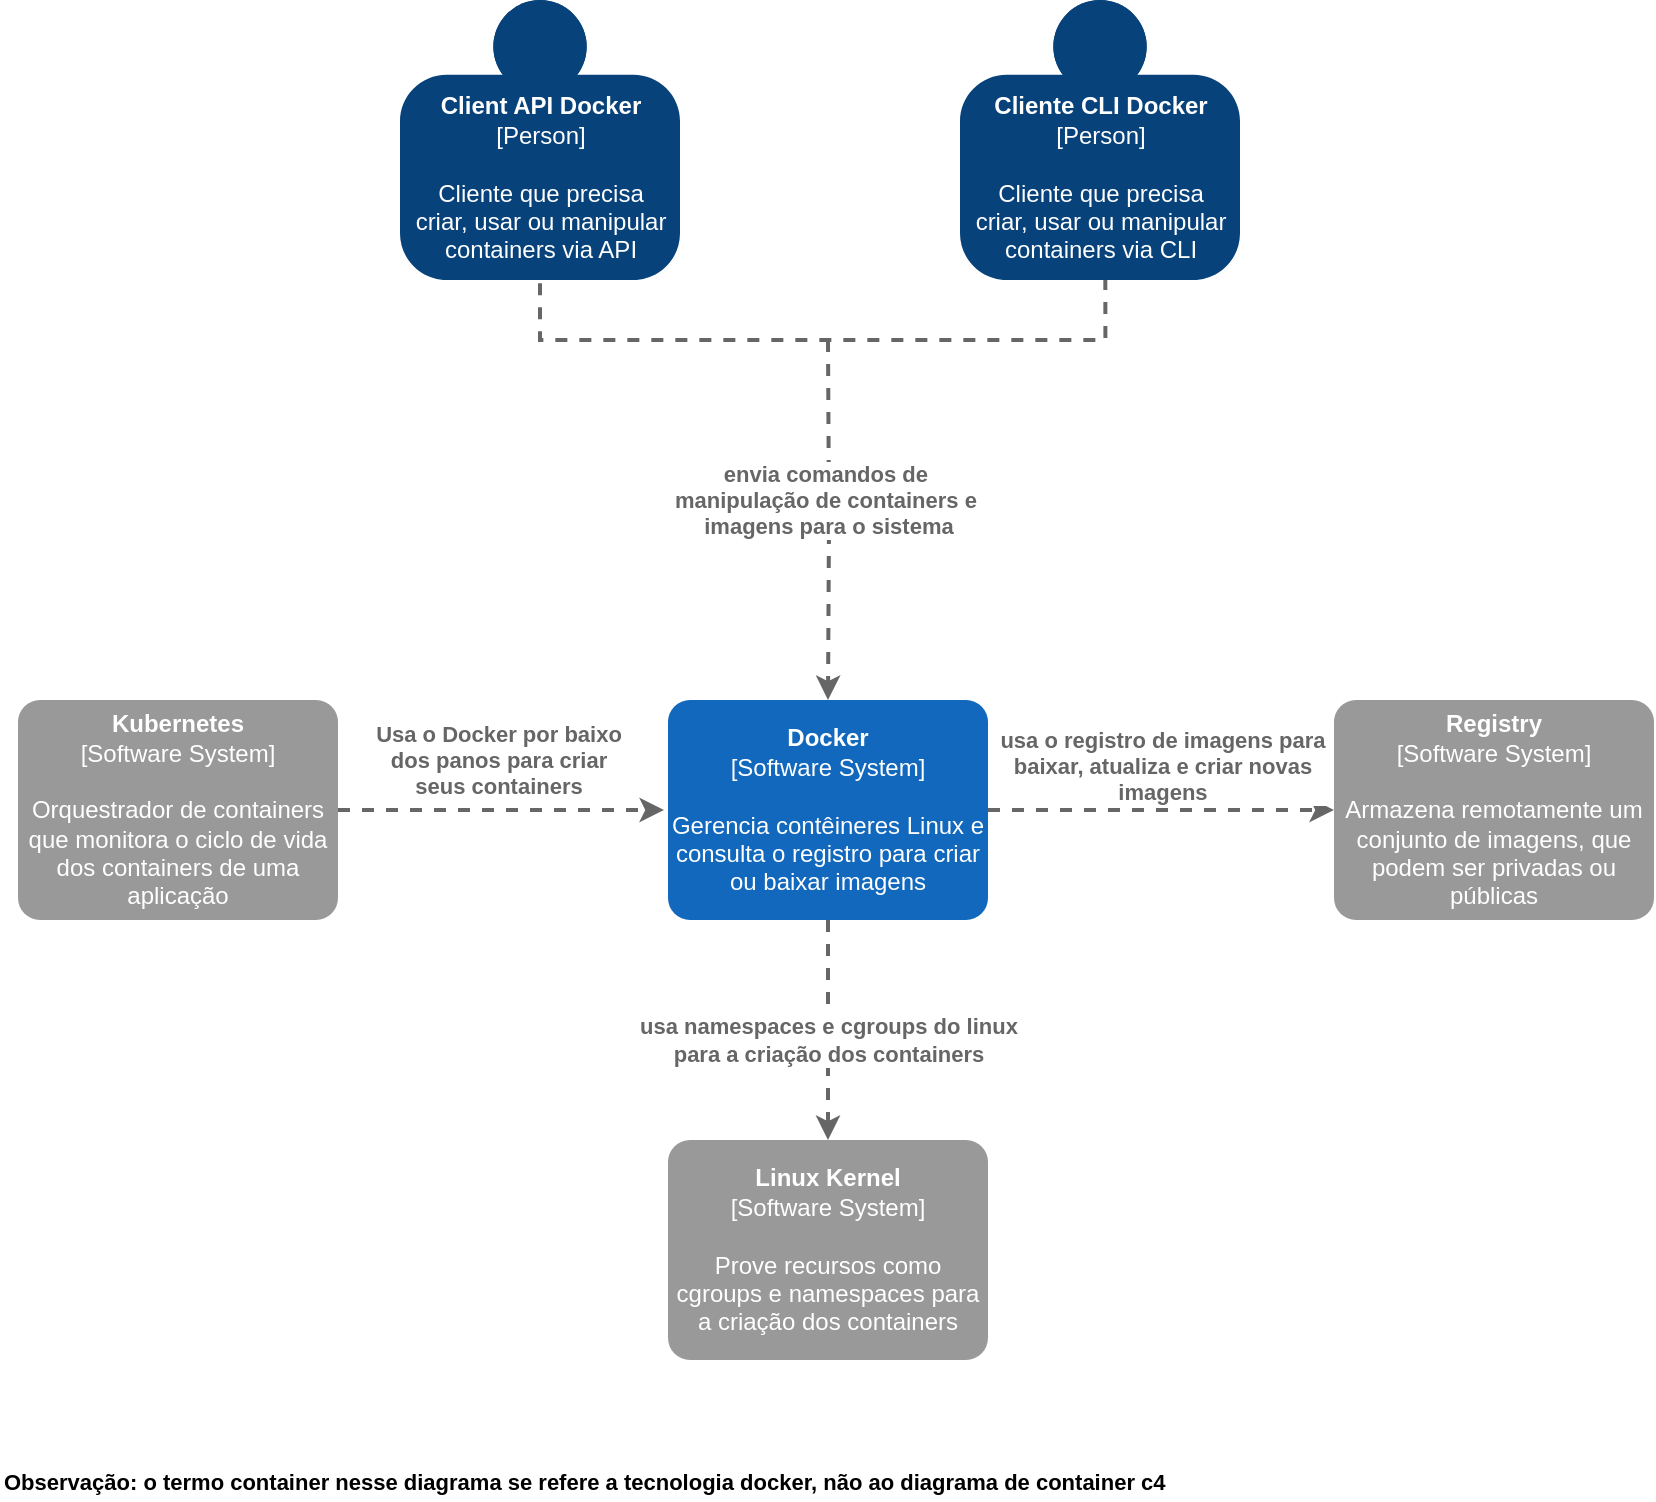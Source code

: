 <mxfile version="14.9.6" type="github" pages="3">
  <diagram id="USoWGheu4pevt5vaRW3p" name="context diagram">
    <mxGraphModel dx="981" dy="528" grid="1" gridSize="10" guides="1" tooltips="1" connect="1" arrows="1" fold="1" page="1" pageScale="1" pageWidth="827" pageHeight="583" math="0" shadow="0">
      <root>
        <mxCell id="0" />
        <mxCell id="1" parent="0" />
        <mxCell id="SmEOS3_obx7CU0TLqExd-14" style="edgeStyle=orthogonalEdgeStyle;rounded=0;orthogonalLoop=1;jettySize=auto;html=1;dashed=1;strokeWidth=2;fillColor=#f5f5f5;strokeColor=#666666;gradientColor=#b3b3b3;entryX=0.5;entryY=0;entryDx=0;entryDy=0;entryPerimeter=0;" parent="1" target="SmEOS3_obx7CU0TLqExd-11" edge="1">
          <mxGeometry relative="1" as="geometry">
            <mxPoint x="60" y="500" as="targetPoint" />
            <mxPoint x="414" y="370" as="sourcePoint" />
          </mxGeometry>
        </mxCell>
        <object placeholders="1" c4Name="Registry" c4Type="Software System" c4Description="Armazena remotamente um conjunto de imagens, que podem ser privadas ou públicas" label="&lt;b&gt;%c4Name%&lt;/b&gt;&lt;div&gt;[%c4Type%]&lt;/div&gt;&lt;br&gt;&lt;div&gt;%c4Description%&lt;/div&gt;" id="SmEOS3_obx7CU0TLqExd-3">
          <mxCell style="rounded=1;whiteSpace=wrap;html=1;labelBackgroundColor=none;fillColor=#999999;fontColor=#ffffff;align=center;arcSize=10;metaEdit=1;metaData={&quot;c4Type&quot;:{&quot;editable&quot;:false}};points=[[0.25,0,0],[0.5,0,0],[0.75,0,0],[1,0.25,0],[1,0.5,0],[1,0.75,0],[0.75,1,0],[0.5,1,0],[0.25,1,0],[0,0.75,0],[0,0.5,0],[0,0.25,0]];strokeColor=none;" parent="1" vertex="1">
            <mxGeometry x="667" y="550" width="160" height="110.0" as="geometry" />
          </mxCell>
        </object>
        <object placeholders="1" c4Name="Kubernetes" c4Type="Software System" c4Description="Orquestrador de containers que monitora o ciclo de vida dos containers de uma aplicação " label="&lt;b&gt;%c4Name%&lt;/b&gt;&lt;div&gt;[%c4Type%]&lt;/div&gt;&lt;br&gt;&lt;div&gt;%c4Description%&lt;/div&gt;" id="SmEOS3_obx7CU0TLqExd-4">
          <mxCell style="rounded=1;whiteSpace=wrap;html=1;labelBackgroundColor=none;fillColor=#999999;fontColor=#ffffff;align=center;arcSize=10;metaEdit=1;metaData={&quot;c4Type&quot;:{&quot;editable&quot;:false}};points=[[0.25,0,0],[0.5,0,0],[0.75,0,0],[1,0.25,0],[1,0.5,0],[1,0.75,0],[0.75,1,0],[0.5,1,0],[0.25,1,0],[0,0.75,0],[0,0.5,0],[0,0.25,0]];strokeColor=none;" parent="1" vertex="1">
            <mxGeometry x="9" y="550" width="160" height="110.0" as="geometry" />
          </mxCell>
        </object>
        <object placeholders="1" c4Name="Docker" c4Type="Software System" c4Description="Gerencia contêineres Linux e consulta o registro para criar ou baixar imagens" label="&lt;b&gt;%c4Name%&lt;/b&gt;&lt;div&gt;[%c4Type%]&lt;/div&gt;&lt;br&gt;&lt;div&gt;%c4Description%&lt;/div&gt;" id="SmEOS3_obx7CU0TLqExd-11">
          <mxCell style="rounded=1;whiteSpace=wrap;html=1;labelBackgroundColor=none;fillColor=#1168BD;fontColor=#ffffff;align=center;arcSize=10;metaEdit=1;metaData={&quot;c4Type&quot;:{&quot;editable&quot;:false}};points=[[0.25,0,0],[0.5,0,0],[0.75,0,0],[1,0.25,0],[1,0.5,0],[1,0.75,0],[0.75,1,0],[0.5,1,0],[0.25,1,0],[0,0.75,0],[0,0.5,0],[0,0.25,0]];strokeColor=none;" parent="1" vertex="1">
            <mxGeometry x="334" y="550" width="160" height="110.0" as="geometry" />
          </mxCell>
        </object>
        <mxCell id="SmEOS3_obx7CU0TLqExd-18" style="edgeStyle=orthogonalEdgeStyle;rounded=0;orthogonalLoop=1;jettySize=auto;html=1;dashed=1;strokeWidth=2;fillColor=#f5f5f5;strokeColor=#666666;gradientColor=#b3b3b3;exitX=1;exitY=0.5;exitDx=0;exitDy=0;exitPerimeter=0;entryX=0;entryY=0.5;entryDx=0;entryDy=0;entryPerimeter=0;" parent="1" source="SmEOS3_obx7CU0TLqExd-11" target="SmEOS3_obx7CU0TLqExd-3" edge="1">
          <mxGeometry relative="1" as="geometry">
            <mxPoint x="589" y="470" as="sourcePoint" />
            <mxPoint x="589" y="570" as="targetPoint" />
          </mxGeometry>
        </mxCell>
        <mxCell id="SmEOS3_obx7CU0TLqExd-19" value="usa o registro de imagens para &lt;br&gt;baixar, atualiza e criar novas&lt;br&gt;imagens" style="edgeLabel;html=1;align=center;verticalAlign=middle;resizable=0;points=[];fontColor=#666666;fontStyle=1" parent="SmEOS3_obx7CU0TLqExd-18" vertex="1" connectable="0">
          <mxGeometry x="-0.129" y="-1" relative="1" as="geometry">
            <mxPoint x="11" y="-23" as="offset" />
          </mxGeometry>
        </mxCell>
        <mxCell id="SmEOS3_obx7CU0TLqExd-20" style="rounded=0;orthogonalLoop=1;jettySize=auto;html=1;dashed=1;strokeWidth=2;fillColor=#f5f5f5;gradientColor=#b3b3b3;exitX=1;exitY=0.5;exitDx=0;exitDy=0;exitPerimeter=0;strokeColor=#666666;" parent="1" source="SmEOS3_obx7CU0TLqExd-4" edge="1">
          <mxGeometry relative="1" as="geometry">
            <mxPoint x="99" y="380" as="sourcePoint" />
            <mxPoint x="332" y="605" as="targetPoint" />
          </mxGeometry>
        </mxCell>
        <mxCell id="SmEOS3_obx7CU0TLqExd-26" value="Usa o Docker por baixo&lt;br&gt;dos panos para criar &lt;br&gt;seus containers" style="edgeLabel;html=1;align=center;verticalAlign=middle;resizable=0;points=[];fontColor=#666666;fontStyle=1" parent="SmEOS3_obx7CU0TLqExd-20" vertex="1" connectable="0">
          <mxGeometry x="-0.127" y="2" relative="1" as="geometry">
            <mxPoint x="9" y="-23" as="offset" />
          </mxGeometry>
        </mxCell>
        <mxCell id="O3t1NYWPz0p32roDbrL6-5" style="edgeStyle=orthogonalEdgeStyle;rounded=0;orthogonalLoop=1;jettySize=auto;html=1;dashed=1;strokeWidth=2;fillColor=#f5f5f5;strokeColor=#666666;gradientColor=#b3b3b3;exitX=0.519;exitY=0.993;exitDx=0;exitDy=0;exitPerimeter=0;endArrow=none;endFill=0;entryX=0.5;entryY=1;entryDx=0;entryDy=0;entryPerimeter=0;" edge="1" parent="1" source="7Lbgfwj7MOso4MG-8HwS-1" target="7Lbgfwj7MOso4MG-8HwS-2">
          <mxGeometry relative="1" as="geometry">
            <mxPoint x="551" y="340" as="sourcePoint" />
            <mxPoint x="275" y="340" as="targetPoint" />
            <Array as="points">
              <mxPoint x="553" y="370" />
              <mxPoint x="270" y="370" />
            </Array>
          </mxGeometry>
        </mxCell>
        <mxCell id="O3t1NYWPz0p32roDbrL6-6" value="&lt;div&gt;envia comandos de&amp;nbsp;&lt;/div&gt;&lt;div&gt;manipulação de containers e&amp;nbsp;&lt;/div&gt;&lt;div&gt;imagens para o sistema&lt;/div&gt;" style="edgeLabel;html=1;align=center;verticalAlign=middle;resizable=0;points=[];fontColor=#666666;fontStyle=1" vertex="1" connectable="0" parent="O3t1NYWPz0p32roDbrL6-5">
          <mxGeometry x="-0.129" y="-1" relative="1" as="geometry">
            <mxPoint x="-20" y="81" as="offset" />
          </mxGeometry>
        </mxCell>
        <mxCell id="O3t1NYWPz0p32roDbrL6-7" value="&lt;b style=&quot;font-size: 11px;&quot;&gt;Observação: o termo container nesse diagrama se refere a tecnologia docker, não ao diagrama de container c4&lt;/b&gt;" style="text;html=1;strokeColor=none;fillColor=none;align=left;verticalAlign=bottom;whiteSpace=wrap;rounded=0;fontSize=11;horizontal=1;" vertex="1" parent="1">
          <mxGeometry y="920" width="651" height="30" as="geometry" />
        </mxCell>
        <object placeholders="1" c4Name="Cliente CLI Docker" c4Type="Person" c4Description="Cliente que precisa &#xa;criar, usar ou manipular &#xa;containers via CLI" label="&lt;b&gt;%c4Name%&lt;/b&gt;&lt;div&gt;[%c4Type%]&lt;/div&gt;&lt;br&gt;&lt;div&gt;%c4Description%&lt;/div&gt;" id="7Lbgfwj7MOso4MG-8HwS-1">
          <mxCell style="html=1;dashed=0;whitespace=wrap;fillColor=#08427b;strokeColor=none;fontColor=#ffffff;shape=mxgraph.c4.person;align=center;metaEdit=1;points=[[0.5,0,0],[1,0.5,0],[1,0.75,0],[0.75,1,0],[0.5,1,0],[0.25,1,0],[0,0.75,0],[0,0.5,0]];metaData={&quot;c4Type&quot;:{&quot;editable&quot;:false}};" vertex="1" parent="1">
            <mxGeometry x="480" y="200" width="140" height="140" as="geometry" />
          </mxCell>
        </object>
        <object placeholders="1" c4Name="Client API Docker" c4Type="Person" c4Description="Cliente que precisa &#xa;criar, usar ou manipular &#xa;containers via API" label="&lt;b&gt;%c4Name%&lt;/b&gt;&lt;div&gt;[%c4Type%]&lt;/div&gt;&lt;br&gt;&lt;div&gt;%c4Description%&lt;/div&gt;" id="7Lbgfwj7MOso4MG-8HwS-2">
          <mxCell style="html=1;dashed=0;whitespace=wrap;fillColor=#08427b;strokeColor=none;fontColor=#ffffff;shape=mxgraph.c4.person;align=center;metaEdit=1;points=[[0.5,0,0],[1,0.5,0],[1,0.75,0],[0.75,1,0],[0.5,1,0],[0.25,1,0],[0,0.75,0],[0,0.5,0]];metaData={&quot;c4Type&quot;:{&quot;editable&quot;:false}};" vertex="1" parent="1">
            <mxGeometry x="200" y="200" width="140" height="140" as="geometry" />
          </mxCell>
        </object>
        <object placeholders="1" c4Name="Linux Kernel" c4Type="Software System" c4Description="Prove recursos como cgroups e namespaces para a criação dos containers" label="&lt;b&gt;%c4Name%&lt;/b&gt;&lt;div&gt;[%c4Type%]&lt;/div&gt;&lt;br&gt;&lt;div&gt;%c4Description%&lt;/div&gt;" id="nH0ti_gWH6XKNsflGhwn-1">
          <mxCell style="rounded=1;whiteSpace=wrap;html=1;labelBackgroundColor=none;fillColor=#999999;fontColor=#ffffff;align=center;arcSize=10;metaEdit=1;metaData={&quot;c4Type&quot;:{&quot;editable&quot;:false}};points=[[0.25,0,0],[0.5,0,0],[0.75,0,0],[1,0.25,0],[1,0.5,0],[1,0.75,0],[0.75,1,0],[0.5,1,0],[0.25,1,0],[0,0.75,0],[0,0.5,0],[0,0.25,0]];strokeColor=none;" vertex="1" parent="1">
            <mxGeometry x="334" y="770" width="160" height="110.0" as="geometry" />
          </mxCell>
        </object>
        <mxCell id="nH0ti_gWH6XKNsflGhwn-2" style="edgeStyle=orthogonalEdgeStyle;rounded=0;orthogonalLoop=1;jettySize=auto;html=1;dashed=1;strokeWidth=2;fillColor=#f5f5f5;strokeColor=#666666;gradientColor=#b3b3b3;exitX=0.5;exitY=1;exitDx=0;exitDy=0;exitPerimeter=0;" edge="1" parent="1" source="SmEOS3_obx7CU0TLqExd-11">
          <mxGeometry relative="1" as="geometry">
            <mxPoint x="463.5" y="710" as="sourcePoint" />
            <mxPoint x="414" y="770" as="targetPoint" />
          </mxGeometry>
        </mxCell>
        <mxCell id="nH0ti_gWH6XKNsflGhwn-3" value="usa namespaces e cgroups do linux&lt;br&gt;para a criação dos containers" style="edgeLabel;html=1;align=center;verticalAlign=middle;resizable=0;points=[];fontColor=#666666;fontStyle=1" vertex="1" connectable="0" parent="nH0ti_gWH6XKNsflGhwn-2">
          <mxGeometry x="-0.129" y="-1" relative="1" as="geometry">
            <mxPoint x="1" y="12" as="offset" />
          </mxGeometry>
        </mxCell>
      </root>
    </mxGraphModel>
  </diagram>
  <diagram name="container diagram" id="kWkKF-GSQZezkDIOExKI">
    <mxGraphModel dx="1422" dy="765" grid="1" gridSize="10" guides="1" tooltips="1" connect="1" arrows="1" fold="1" page="1" pageScale="1" pageWidth="827" pageHeight="583" math="0" shadow="0">
      <root>
        <mxCell id="RsJsyCxZemTkWBGlEV4v-0" />
        <mxCell id="RsJsyCxZemTkWBGlEV4v-1" parent="RsJsyCxZemTkWBGlEV4v-0" />
        <object placeholders="1" c4Name="Docker System" c4Type="ExecutionEnvironment" c4Application="Software System" label="&lt;div style=&quot;text-align: left&quot;&gt;%c4Name%&lt;/div&gt;&lt;div style=&quot;text-align: left&quot;&gt;[%c4Application%]&lt;/div&gt;" id="RsJsyCxZemTkWBGlEV4v-2">
          <mxCell style="rounded=1;whiteSpace=wrap;html=1;labelBackgroundColor=none;fillColor=#ffffff;fontColor=#000000;align=left;arcSize=5;strokeColor=#000000;verticalAlign=bottom;metaEdit=1;metaData={&quot;c4Type&quot;:{&quot;editable&quot;:false}};points=[[0.25,0,0],[0.5,0,0],[0.75,0,0],[1,0.25,0],[1,0.5,0],[1,0.75,0],[0.75,1,0],[0.5,1,0],[0.25,1,0],[0,0.75,0],[0,0.5,0],[0,0.25,0]];shadow=0;glass=0;dashed=1;sketch=0;fontSize=11;fontStyle=0" vertex="1" parent="RsJsyCxZemTkWBGlEV4v-1">
            <mxGeometry x="219" y="310" width="390" height="500" as="geometry" />
          </mxCell>
        </object>
        <object placeholders="1" c4Name="Registry" c4Type="Software System" c4Description="Armazena remotamente um conjunto de imagens, que podem ser privadas ou públicas" label="&lt;b&gt;%c4Name%&lt;/b&gt;&lt;div&gt;[%c4Type%]&lt;/div&gt;&lt;br&gt;&lt;div&gt;%c4Description%&lt;/div&gt;" id="RsJsyCxZemTkWBGlEV4v-3">
          <mxCell style="rounded=1;whiteSpace=wrap;html=1;labelBackgroundColor=none;fillColor=#999999;fontColor=#ffffff;align=center;arcSize=10;metaEdit=1;metaData={&quot;c4Type&quot;:{&quot;editable&quot;:false}};points=[[0.25,0,0],[0.5,0,0],[0.75,0,0],[1,0.25,0],[1,0.5,0],[1,0.75,0],[0.75,1,0],[0.5,1,0],[0.25,1,0],[0,0.75,0],[0,0.5,0],[0,0.25,0]];strokeColor=none;" vertex="1" parent="RsJsyCxZemTkWBGlEV4v-1">
            <mxGeometry x="674" y="460" width="153" height="110" as="geometry" />
          </mxCell>
        </object>
        <object placeholders="1" c4Name="Kubernetes" c4Type="Software System" c4Description="Orquestrador de containers que monitora o ciclo de vida dos containers de uma aplicação " label="&lt;b&gt;%c4Name%&lt;/b&gt;&lt;div&gt;[%c4Type%]&lt;/div&gt;&lt;br&gt;&lt;div&gt;%c4Description%&lt;/div&gt;" id="RsJsyCxZemTkWBGlEV4v-4">
          <mxCell style="rounded=1;whiteSpace=wrap;html=1;labelBackgroundColor=none;fillColor=#999999;fontColor=#ffffff;align=center;arcSize=10;metaEdit=1;metaData={&quot;c4Type&quot;:{&quot;editable&quot;:false}};points=[[0.25,0,0],[0.5,0,0],[0.75,0,0],[1,0.25,0],[1,0.5,0],[1,0.75,0],[0.75,1,0],[0.5,1,0],[0.25,1,0],[0,0.75,0],[0,0.5,0],[0,0.25,0]];strokeColor=none;" vertex="1" parent="RsJsyCxZemTkWBGlEV4v-1">
            <mxGeometry y="460" width="150" height="110" as="geometry" />
          </mxCell>
        </object>
        <mxCell id="RsJsyCxZemTkWBGlEV4v-5" style="rounded=0;orthogonalLoop=1;jettySize=auto;html=1;dashed=1;strokeWidth=2;fillColor=#f5f5f5;strokeColor=#666666;gradientColor=#b3b3b3;exitX=1;exitY=0.5;exitDx=0;exitDy=0;exitPerimeter=0;entryX=0;entryY=0.5;entryDx=0;entryDy=0;entryPerimeter=0;" edge="1" parent="RsJsyCxZemTkWBGlEV4v-1" source="RsJsyCxZemTkWBGlEV4v-9" target="RsJsyCxZemTkWBGlEV4v-3">
          <mxGeometry relative="1" as="geometry">
            <mxPoint x="574" y="558" as="sourcePoint" />
            <mxPoint x="667.28" y="520.39" as="targetPoint" />
          </mxGeometry>
        </mxCell>
        <mxCell id="RsJsyCxZemTkWBGlEV4v-6" value="baixa, cria e atualiza &lt;br&gt;imagens do registro" style="edgeLabel;html=1;align=center;verticalAlign=middle;resizable=0;points=[];fontColor=#666666;fontStyle=1" vertex="1" connectable="0" parent="RsJsyCxZemTkWBGlEV4v-5">
          <mxGeometry x="-0.129" y="-1" relative="1" as="geometry">
            <mxPoint x="22" y="14" as="offset" />
          </mxGeometry>
        </mxCell>
        <object placeholders="1" c4Name="Client API Docker" c4Type="Person" c4Description="Cliente que precisa &#xa;criar, usar ou manipular &#xa;containers via API" label="&lt;b&gt;%c4Name%&lt;/b&gt;&lt;div&gt;[%c4Type%]&lt;/div&gt;&lt;br&gt;&lt;div&gt;%c4Description%&lt;/div&gt;" id="RsJsyCxZemTkWBGlEV4v-7">
          <mxCell style="html=1;dashed=0;whitespace=wrap;fillColor=#08427b;strokeColor=none;fontColor=#ffffff;shape=mxgraph.c4.person;align=center;metaEdit=1;points=[[0.5,0,0],[1,0.5,0],[1,0.75,0],[0.75,1,0],[0.5,1,0],[0.25,1,0],[0,0.75,0],[0,0.5,0]];metaData={&quot;c4Type&quot;:{&quot;editable&quot;:false}};" vertex="1" parent="RsJsyCxZemTkWBGlEV4v-1">
            <mxGeometry x="247" y="100" width="140" height="140" as="geometry" />
          </mxCell>
        </object>
        <object placeholders="1" c4Name="CLI" c4Type="Container" c4Technology="Golang" c4Description="Permite que os clientes acessem o sistema docker através da linha de comando" label="&lt;b&gt;%c4Name%&lt;/b&gt;&lt;div&gt;[%c4Type%: %c4Technology%]&lt;/div&gt;&lt;br&gt;&lt;div&gt;%c4Description%&lt;/div&gt;" id="RsJsyCxZemTkWBGlEV4v-8">
          <mxCell style="rounded=1;whiteSpace=wrap;html=1;labelBackgroundColor=none;fillColor=#438DD5;fontColor=#ffffff;align=center;arcSize=10;metaEdit=1;metaData={&quot;c4Type&quot;:{&quot;editable&quot;:false}};points=[[0.25,0,0],[0.5,0,0],[0.75,0,0],[1,0.25,0],[1,0.5,0],[1,0.75,0],[0.75,1,0],[0.5,1,0],[0.25,1,0],[0,0.75,0],[0,0.5,0],[0,0.25,0]];fontSize=11;strokeColor=none;" vertex="1" parent="RsJsyCxZemTkWBGlEV4v-1">
            <mxGeometry x="429" y="330" width="160" height="107" as="geometry" />
          </mxCell>
        </object>
        <object placeholders="1" c4Name="API application" c4Type="Container" c4Technology="Golang, RESTful" c4Description="Cria, deleta, atualiza, executa containers e baixa/cria/envia imagens para o repositório remoto" label="&lt;b&gt;%c4Name%&lt;/b&gt;&lt;div&gt;[%c4Type%: %c4Technology%]&lt;/div&gt;&lt;br&gt;&lt;div&gt;%c4Description%&lt;/div&gt;" id="RsJsyCxZemTkWBGlEV4v-9">
          <mxCell style="rounded=1;whiteSpace=wrap;html=1;labelBackgroundColor=none;fillColor=#438DD5;fontColor=#ffffff;align=center;arcSize=10;metaEdit=1;metaData={&quot;c4Type&quot;:{&quot;editable&quot;:false}};points=[[0.25,0,0],[0.5,0,0],[0.75,0,0],[1,0.25,0],[1,0.5,0],[1,0.75,0],[0.75,1,0],[0.5,1,0],[0.25,1,0],[0,0.75,0],[0,0.5,0],[0,0.25,0]];fontSize=11;strokeColor=none;" vertex="1" parent="RsJsyCxZemTkWBGlEV4v-1">
            <mxGeometry x="237" y="460" width="160" height="110.0" as="geometry" />
          </mxCell>
        </object>
        <object placeholders="1" c4Type="Relationship" c4Technology="REST/HTTP" c4Description="Faz chamadas &#xa;a API" label="&lt;div style=&quot;text-align: left&quot;&gt;&lt;div style=&quot;text-align: center&quot;&gt;&lt;b&gt;%c4Description%&lt;/b&gt;&lt;/div&gt;&lt;div style=&quot;text-align: center&quot;&gt;[%c4Technology%]&lt;/div&gt;&lt;/div&gt;" id="RsJsyCxZemTkWBGlEV4v-10">
          <mxCell style="edgeStyle=none;rounded=0;html=1;jettySize=auto;orthogonalLoop=1;strokeColor=#707070;strokeWidth=2;fontColor=#707070;jumpStyle=none;dashed=1;metaEdit=1;metaData={&quot;c4Type&quot;:{&quot;editable&quot;:false}};fontSize=11;endArrow=classic;endFill=1;exitX=0;exitY=0.5;exitDx=0;exitDy=0;exitPerimeter=0;entryX=0.75;entryY=0;entryDx=0;entryDy=0;entryPerimeter=0;" edge="1" parent="RsJsyCxZemTkWBGlEV4v-1" source="RsJsyCxZemTkWBGlEV4v-8" target="RsJsyCxZemTkWBGlEV4v-9">
            <mxGeometry x="-0.124" y="-10" width="160" relative="1" as="geometry">
              <mxPoint x="49" y="560" as="sourcePoint" />
              <mxPoint x="209" y="560" as="targetPoint" />
              <mxPoint as="offset" />
            </mxGeometry>
          </mxCell>
        </object>
        <object placeholders="1" c4Type="Relationship" c4Technology="technology" c4Description="armazena e recupera &#xa;os dados dos containers e &#xa;imagens locais" label="&lt;div style=&quot;text-align: left&quot;&gt;&lt;div style=&quot;text-align: center&quot;&gt;&lt;b&gt;%c4Description%&lt;/b&gt;&lt;/div&gt;&lt;div style=&quot;text-align: center&quot;&gt;[%c4Technology%]&lt;/div&gt;&lt;/div&gt;" id="RsJsyCxZemTkWBGlEV4v-11">
          <mxCell style="edgeStyle=orthogonalEdgeStyle;rounded=0;html=1;jettySize=auto;orthogonalLoop=1;strokeColor=#707070;strokeWidth=2;fontColor=#707070;jumpStyle=none;dashed=1;metaEdit=1;metaData={&quot;c4Type&quot;:{&quot;editable&quot;:false}};fontSize=11;endArrow=classic;endFill=1;entryX=0.5;entryY=0;entryDx=0;entryDy=0;entryPerimeter=0;exitX=0.5;exitY=1;exitDx=0;exitDy=0;exitPerimeter=0;" edge="1" parent="RsJsyCxZemTkWBGlEV4v-1" source="RsJsyCxZemTkWBGlEV4v-9" target="RsJsyCxZemTkWBGlEV4v-17">
            <mxGeometry x="0.594" width="160" relative="1" as="geometry">
              <mxPoint x="699" y="580" as="sourcePoint" />
              <mxPoint x="299" y="570" as="targetPoint" />
              <Array as="points">
                <mxPoint x="317" y="600" />
                <mxPoint x="453" y="600" />
              </Array>
              <mxPoint as="offset" />
            </mxGeometry>
          </mxCell>
        </object>
        <object placeholders="1" c4Type="Relationship" c4Technology="REST/HTTP" c4Description="Usa o Docker &#xa;para criar &#xa;seus &#xa;containers &#xa;via API" label="&lt;div style=&quot;text-align: left&quot;&gt;&lt;div style=&quot;text-align: center&quot;&gt;&lt;b&gt;%c4Description%&lt;/b&gt;&lt;/div&gt;&lt;div style=&quot;text-align: center&quot;&gt;[%c4Technology%]&lt;/div&gt;&lt;/div&gt;" id="RsJsyCxZemTkWBGlEV4v-12">
          <mxCell style="edgeStyle=none;rounded=0;html=1;jettySize=auto;orthogonalLoop=1;strokeColor=#707070;strokeWidth=2;fontColor=#707070;jumpStyle=none;dashed=1;metaEdit=1;metaData={&quot;c4Type&quot;:{&quot;editable&quot;:false}};fontSize=11;endArrow=classic;endFill=1;exitX=1;exitY=0.5;exitDx=0;exitDy=0;exitPerimeter=0;" edge="1" parent="RsJsyCxZemTkWBGlEV4v-1" target="RsJsyCxZemTkWBGlEV4v-9">
            <mxGeometry x="-0.081" y="-45" width="160" relative="1" as="geometry">
              <mxPoint x="150" y="515" as="sourcePoint" />
              <mxPoint x="228.815" y="333.0" as="targetPoint" />
              <mxPoint as="offset" />
            </mxGeometry>
          </mxCell>
        </object>
        <object placeholders="1" c4Type="Relationship" c4Technology="REST" c4Description="Cria/inicializa/remove&#xa;containers e imagens" label="&lt;div style=&quot;text-align: left&quot;&gt;&lt;div style=&quot;text-align: center&quot;&gt;&lt;b&gt;%c4Description%&lt;/b&gt;&lt;/div&gt;&lt;div style=&quot;text-align: center&quot;&gt;[%c4Technology%]&lt;/div&gt;&lt;/div&gt;" id="RsJsyCxZemTkWBGlEV4v-13">
          <mxCell style="edgeStyle=none;rounded=0;html=1;jettySize=auto;orthogonalLoop=1;strokeColor=#707070;strokeWidth=2;fontColor=#707070;jumpStyle=none;dashed=1;metaEdit=1;metaData={&quot;c4Type&quot;:{&quot;editable&quot;:false}};fontSize=11;endArrow=classic;endFill=1;entryX=0.5;entryY=0;entryDx=0;entryDy=0;entryPerimeter=0;exitX=0.5;exitY=1;exitDx=0;exitDy=0;exitPerimeter=0;" edge="1" parent="RsJsyCxZemTkWBGlEV4v-1" source="RsJsyCxZemTkWBGlEV4v-7" target="RsJsyCxZemTkWBGlEV4v-9">
            <mxGeometry x="-0.636" width="160" relative="1" as="geometry">
              <mxPoint x="297" y="240" as="sourcePoint" />
              <mxPoint x="297" y="333.0" as="targetPoint" />
              <mxPoint as="offset" />
            </mxGeometry>
          </mxCell>
        </object>
        <object placeholders="1" c4Type="Relationship" c4Technology="Cobra CLI golang framework" c4Description="Cria/inicializa/remove&#xa;containers e imagens" label="&lt;div style=&quot;text-align: left&quot;&gt;&lt;div style=&quot;text-align: center&quot;&gt;&lt;b&gt;%c4Description%&lt;/b&gt;&lt;/div&gt;&lt;div style=&quot;text-align: center&quot;&gt;[%c4Technology%]&lt;/div&gt;&lt;/div&gt;" id="RsJsyCxZemTkWBGlEV4v-14">
          <mxCell style="edgeStyle=none;rounded=0;html=1;jettySize=auto;orthogonalLoop=1;strokeColor=#707070;strokeWidth=2;fontColor=#707070;jumpStyle=none;dashed=1;metaEdit=1;metaData={&quot;c4Type&quot;:{&quot;editable&quot;:false}};fontSize=11;endArrow=classic;endFill=1;entryX=0.5;entryY=0;entryDx=0;entryDy=0;entryPerimeter=0;exitX=0.5;exitY=1;exitDx=0;exitDy=0;exitPerimeter=0;" edge="1" parent="RsJsyCxZemTkWBGlEV4v-1">
            <mxGeometry x="-0.14" width="160" relative="1" as="geometry">
              <mxPoint x="508.5" y="240" as="sourcePoint" />
              <mxPoint x="508.5" y="333" as="targetPoint" />
              <mxPoint as="offset" />
            </mxGeometry>
          </mxCell>
        </object>
        <mxCell id="RsJsyCxZemTkWBGlEV4v-15" value="" style="group" vertex="1" connectable="0" parent="RsJsyCxZemTkWBGlEV4v-1">
          <mxGeometry x="380" y="680" width="142" height="107" as="geometry" />
        </mxCell>
        <mxCell id="RsJsyCxZemTkWBGlEV4v-16" value="" style="group" vertex="1" connectable="0" parent="RsJsyCxZemTkWBGlEV4v-15">
          <mxGeometry x="2" y="0.002" width="142" height="107.0" as="geometry" />
        </mxCell>
        <mxCell id="RsJsyCxZemTkWBGlEV4v-17" value="&lt;div&gt;&lt;span&gt;Armazena as imagens e o filesystem dos containers&amp;nbsp;&lt;/span&gt;&lt;/div&gt;" style="shape=cylinder3;whiteSpace=wrap;html=1;boundedLbl=1;backgroundOutline=1;size=15;rounded=0;shadow=0;glass=0;sketch=0;fontSize=11;align=center;verticalAlign=bottom;fillColor=#438DD5;strokeColor=#FFFFFF;fontColor=#FFFFFF;" vertex="1" parent="RsJsyCxZemTkWBGlEV4v-16">
          <mxGeometry width="142" height="107.0" as="geometry" />
        </mxCell>
        <mxCell id="RsJsyCxZemTkWBGlEV4v-18" value="&lt;b&gt;Docker storage directory&lt;/b&gt;" style="text;html=1;strokeColor=none;fillColor=none;align=center;verticalAlign=middle;whiteSpace=wrap;rounded=0;shadow=0;glass=0;sketch=0;fontSize=11;fontColor=#FFFFFF;" vertex="1" parent="RsJsyCxZemTkWBGlEV4v-16">
          <mxGeometry x="28.75" y="37.51" width="84.5" height="17.83" as="geometry" />
        </mxCell>
        <object placeholders="1" c4Name="Cliente CLI Docker" c4Type="Person" c4Description="Cliente que precisa &#xa;criar, usar ou manipular &#xa;containers via CLI" label="&lt;b&gt;%c4Name%&lt;/b&gt;&lt;div&gt;[%c4Type%]&lt;/div&gt;&lt;br&gt;&lt;div&gt;%c4Description%&lt;/div&gt;" id="RsJsyCxZemTkWBGlEV4v-19">
          <mxCell style="html=1;dashed=0;whitespace=wrap;fillColor=#08427b;strokeColor=none;fontColor=#ffffff;shape=mxgraph.c4.person;align=center;metaEdit=1;points=[[0.5,0,0],[1,0.5,0],[1,0.75,0],[0.75,1,0],[0.5,1,0],[0.25,1,0],[0,0.75,0],[0,0.5,0]];metaData={&quot;c4Type&quot;:{&quot;editable&quot;:false}};" vertex="1" parent="RsJsyCxZemTkWBGlEV4v-1">
            <mxGeometry x="439" y="100" width="140" height="140" as="geometry" />
          </mxCell>
        </object>
        <mxCell id="RsJsyCxZemTkWBGlEV4v-20" value="&lt;b style=&quot;font-size: 11px&quot;&gt;Diagrama de Container C4 do sistema Docker&lt;/b&gt;" style="text;html=1;strokeColor=none;fillColor=none;align=left;verticalAlign=bottom;whiteSpace=wrap;rounded=0;fontSize=11;horizontal=1;" vertex="1" parent="RsJsyCxZemTkWBGlEV4v-1">
          <mxGeometry x="20" y="1370" width="651" height="30" as="geometry" />
        </mxCell>
        <object placeholders="1" c4Name="Linux Kernel" c4Type="Software System" c4Description="Prove recursos como cgroups e namespaces para a criação dos containers" label="&lt;b&gt;%c4Name%&lt;/b&gt;&lt;div&gt;[%c4Type%]&lt;/div&gt;&lt;br&gt;&lt;div&gt;%c4Description%&lt;/div&gt;" id="noF1pEVWnEmZxRD-8mET-0">
          <mxCell style="rounded=1;whiteSpace=wrap;html=1;labelBackgroundColor=none;fillColor=#999999;fontColor=#ffffff;align=center;arcSize=10;metaEdit=1;metaData={&quot;c4Type&quot;:{&quot;editable&quot;:false}};points=[[0.25,0,0],[0.5,0,0],[0.75,0,0],[1,0.25,0],[1,0.5,0],[1,0.75,0],[0.75,1,0],[0.5,1,0],[0.25,1,0],[0,0.75,0],[0,0.5,0],[0,0.25,0]];strokeColor=none;" vertex="1" parent="RsJsyCxZemTkWBGlEV4v-1">
            <mxGeometry x="350" y="890" width="160" height="110.0" as="geometry" />
          </mxCell>
        </object>
        <object placeholders="1" c4Type="Relationship" c4Technology="technology" c4Description="usa namespaces e cgroups &#xa;do linux para a criação &#xa;dos containers" label="&lt;div style=&quot;text-align: left&quot;&gt;&lt;div style=&quot;text-align: center&quot;&gt;&lt;b&gt;%c4Description%&lt;/b&gt;&lt;/div&gt;&lt;div style=&quot;text-align: center&quot;&gt;[%c4Technology%]&lt;/div&gt;&lt;/div&gt;" id="noF1pEVWnEmZxRD-8mET-2">
          <mxCell style="edgeStyle=orthogonalEdgeStyle;rounded=0;html=1;jettySize=auto;orthogonalLoop=1;strokeColor=#707070;strokeWidth=2;fontColor=#707070;jumpStyle=none;dashed=1;metaEdit=1;metaData={&quot;c4Type&quot;:{&quot;editable&quot;:false}};fontSize=11;endArrow=classic;endFill=1;entryX=0.5;entryY=0;entryDx=0;entryDy=0;entryPerimeter=0;" edge="1" parent="RsJsyCxZemTkWBGlEV4v-1" source="RsJsyCxZemTkWBGlEV4v-9" target="noF1pEVWnEmZxRD-8mET-0">
            <mxGeometry x="-0.575" y="20" width="160" relative="1" as="geometry">
              <mxPoint x="327" y="580" as="sourcePoint" />
              <mxPoint x="442" y="690.002" as="targetPoint" />
              <Array as="points">
                <mxPoint x="280" y="850" />
                <mxPoint x="430" y="850" />
              </Array>
              <mxPoint as="offset" />
            </mxGeometry>
          </mxCell>
        </object>
      </root>
    </mxGraphModel>
  </diagram>
  <diagram name="component diagram" id="brZyWGtAitPw5-Q9sodP">
    <mxGraphModel dx="1185" dy="638" grid="1" gridSize="10" guides="1" tooltips="1" connect="1" arrows="1" fold="1" page="1" pageScale="1" pageWidth="827" pageHeight="583" math="0" shadow="0">
      <root>
        <mxCell id="PyyScsRXK_HJ9tqrsYU3-0" />
        <mxCell id="PyyScsRXK_HJ9tqrsYU3-1" parent="PyyScsRXK_HJ9tqrsYU3-0" />
        <object placeholders="1" c4Name="Docker System" c4Type="ExecutionEnvironment" c4Application="Software System" label="&lt;div style=&quot;text-align: left&quot;&gt;%c4Name%&lt;/div&gt;&lt;div style=&quot;text-align: left&quot;&gt;[%c4Application%]&lt;/div&gt;" id="PyyScsRXK_HJ9tqrsYU3-2">
          <mxCell style="rounded=1;whiteSpace=wrap;html=1;labelBackgroundColor=none;fillColor=#ffffff;fontColor=#000000;align=left;arcSize=5;strokeColor=#000000;verticalAlign=bottom;metaEdit=1;metaData={&quot;c4Type&quot;:{&quot;editable&quot;:false}};points=[[0.25,0,0],[0.5,0,0],[0.75,0,0],[1,0.25,0],[1,0.5,0],[1,0.75,0],[0.75,1,0],[0.5,1,0],[0.25,1,0],[0,0.75,0],[0,0.5,0],[0,0.25,0]];shadow=0;glass=0;dashed=1;sketch=0;fontSize=11;fontStyle=0" vertex="1" parent="PyyScsRXK_HJ9tqrsYU3-1">
            <mxGeometry x="410" y="313" width="640" height="330" as="geometry" />
          </mxCell>
        </object>
        <object placeholders="1" c4Name="Registry" c4Type="Software System" c4Description="Armazena remotamente um conjunto de imagens, que podem ser privadas ou públicas" label="&lt;b&gt;%c4Name%&lt;/b&gt;&lt;div&gt;[%c4Type%]&lt;/div&gt;&lt;br&gt;&lt;div&gt;%c4Description%&lt;/div&gt;" id="PyyScsRXK_HJ9tqrsYU3-3">
          <mxCell style="rounded=1;whiteSpace=wrap;html=1;labelBackgroundColor=none;fillColor=#999999;fontColor=#ffffff;align=center;arcSize=10;metaEdit=1;metaData={&quot;c4Type&quot;:{&quot;editable&quot;:false}};points=[[0.25,0,0],[0.5,0,0],[0.75,0,0],[1,0.25,0],[1,0.5,0],[1,0.75,0],[0.75,1,0],[0.5,1,0],[0.25,1,0],[0,0.75,0],[0,0.5,0],[0,0.25,0]];strokeColor=none;" vertex="1" parent="PyyScsRXK_HJ9tqrsYU3-1">
            <mxGeometry x="1200" y="493" width="153" height="110" as="geometry" />
          </mxCell>
        </object>
        <object placeholders="1" c4Name="Kubernetes" c4Type="Software System" c4Description="Orquestrador de containers que monitora o ciclo de vida dos containers de uma aplicação " label="&lt;b&gt;%c4Name%&lt;/b&gt;&lt;div&gt;[%c4Type%]&lt;/div&gt;&lt;br&gt;&lt;div&gt;%c4Description%&lt;/div&gt;" id="PyyScsRXK_HJ9tqrsYU3-4">
          <mxCell style="rounded=1;whiteSpace=wrap;html=1;labelBackgroundColor=none;fillColor=#999999;fontColor=#ffffff;align=center;arcSize=10;metaEdit=1;metaData={&quot;c4Type&quot;:{&quot;editable&quot;:false}};points=[[0.25,0,0],[0.5,0,0],[0.75,0,0],[1,0.25,0],[1,0.5,0],[1,0.75,0],[0.75,1,0],[0.5,1,0],[0.25,1,0],[0,0.75,0],[0,0.5,0],[0,0.25,0]];strokeColor=none;" vertex="1" parent="PyyScsRXK_HJ9tqrsYU3-1">
            <mxGeometry x="110" y="343" width="150" height="110" as="geometry" />
          </mxCell>
        </object>
        <mxCell id="PyyScsRXK_HJ9tqrsYU3-5" style="rounded=0;orthogonalLoop=1;jettySize=auto;html=1;dashed=1;strokeWidth=2;fillColor=#f5f5f5;strokeColor=#666666;gradientColor=#b3b3b3;entryX=0;entryY=0.5;entryDx=0;entryDy=0;entryPerimeter=0;exitX=1;exitY=0.5;exitDx=0;exitDy=0;exitPerimeter=0;" edge="1" parent="PyyScsRXK_HJ9tqrsYU3-1" source="JmPqT4rN2wxvBsyzgVRU-6" target="PyyScsRXK_HJ9tqrsYU3-3">
          <mxGeometry relative="1" as="geometry">
            <mxPoint x="870" y="643" as="sourcePoint" />
            <mxPoint x="997.28" y="843.39" as="targetPoint" />
          </mxGeometry>
        </mxCell>
        <mxCell id="PyyScsRXK_HJ9tqrsYU3-6" value="baixa, cria e atualiza &lt;br&gt;imagens do registro" style="edgeLabel;html=1;align=center;verticalAlign=middle;resizable=0;points=[];fontColor=#666666;fontStyle=1" vertex="1" connectable="0" parent="PyyScsRXK_HJ9tqrsYU3-5">
          <mxGeometry x="-0.129" y="-1" relative="1" as="geometry">
            <mxPoint x="22" y="14" as="offset" />
          </mxGeometry>
        </mxCell>
        <object placeholders="1" c4Name="CLI" c4Type="Container" c4Technology="Golang" c4Description="Permite que os clientes acessem o sistema docker através da linha de comando" label="&lt;b&gt;%c4Name%&lt;/b&gt;&lt;div&gt;[%c4Type%: %c4Technology%]&lt;/div&gt;&lt;br&gt;&lt;div&gt;%c4Description%&lt;/div&gt;" id="PyyScsRXK_HJ9tqrsYU3-8">
          <mxCell style="rounded=1;whiteSpace=wrap;html=1;labelBackgroundColor=none;fillColor=#438DD5;fontColor=#ffffff;align=center;arcSize=10;metaEdit=1;metaData={&quot;c4Type&quot;:{&quot;editable&quot;:false}};points=[[0.25,0,0],[0.5,0,0],[0.75,0,0],[1,0.25,0],[1,0.5,0],[1,0.75,0],[0.75,1,0],[0.5,1,0],[0.25,1,0],[0,0.75,0],[0,0.5,0],[0,0.25,0]];fontSize=11;strokeColor=none;" vertex="1" parent="PyyScsRXK_HJ9tqrsYU3-1">
            <mxGeometry x="650" y="120" width="160" height="107" as="geometry" />
          </mxCell>
        </object>
        <object placeholders="1" c4Type="Relationship" c4Technology="REST" c4Description="Faz chamadas &#xa;a API" label="&lt;div style=&quot;text-align: left&quot;&gt;&lt;div style=&quot;text-align: center&quot;&gt;&lt;b&gt;%c4Description%&lt;/b&gt;&lt;/div&gt;&lt;div style=&quot;text-align: center&quot;&gt;[%c4Technology%]&lt;/div&gt;&lt;/div&gt;" id="PyyScsRXK_HJ9tqrsYU3-10">
          <mxCell style="edgeStyle=none;rounded=0;html=1;jettySize=auto;orthogonalLoop=1;strokeColor=#707070;strokeWidth=2;fontColor=#707070;jumpStyle=none;dashed=1;metaEdit=1;metaData={&quot;c4Type&quot;:{&quot;editable&quot;:false}};fontSize=11;endArrow=classic;endFill=1;exitX=0.5;exitY=1;exitDx=0;exitDy=0;exitPerimeter=0;entryX=0.5;entryY=0;entryDx=0;entryDy=0;entryPerimeter=0;" edge="1" parent="PyyScsRXK_HJ9tqrsYU3-1" source="PyyScsRXK_HJ9tqrsYU3-8" target="JmPqT4rN2wxvBsyzgVRU-10">
            <mxGeometry x="-0.124" y="-10" width="160" relative="1" as="geometry">
              <mxPoint x="379" y="743" as="sourcePoint" />
              <mxPoint x="650" y="273" as="targetPoint" />
              <mxPoint as="offset" />
            </mxGeometry>
          </mxCell>
        </object>
        <object placeholders="1" c4Type="Relationship" c4Technology="REST" c4Description="Usa o Docker Daemon&#xa;para criar &#xa;seus &#xa;containers" label="&lt;div style=&quot;text-align: left&quot;&gt;&lt;div style=&quot;text-align: center&quot;&gt;&lt;b&gt;%c4Description%&lt;/b&gt;&lt;/div&gt;&lt;div style=&quot;text-align: center&quot;&gt;[%c4Technology%]&lt;/div&gt;&lt;/div&gt;" id="PyyScsRXK_HJ9tqrsYU3-12">
          <mxCell style="edgeStyle=none;rounded=0;html=1;jettySize=auto;orthogonalLoop=1;strokeColor=#707070;strokeWidth=2;fontColor=#707070;jumpStyle=none;dashed=1;metaEdit=1;metaData={&quot;c4Type&quot;:{&quot;editable&quot;:false}};fontSize=11;endArrow=classic;endFill=1;exitX=1;exitY=0.5;exitDx=0;exitDy=0;exitPerimeter=0;entryX=0;entryY=0.5;entryDx=0;entryDy=0;entryPerimeter=0;" edge="1" parent="PyyScsRXK_HJ9tqrsYU3-1" target="JmPqT4rN2wxvBsyzgVRU-10" source="PyyScsRXK_HJ9tqrsYU3-4">
            <mxGeometry x="-0.59" y="-22" width="160" relative="1" as="geometry">
              <mxPoint x="240" y="583" as="sourcePoint" />
              <mxPoint x="327" y="430" as="targetPoint" />
              <mxPoint as="offset" />
            </mxGeometry>
          </mxCell>
        </object>
        <mxCell id="PyyScsRXK_HJ9tqrsYU3-15" value="" style="group" vertex="1" connectable="0" parent="PyyScsRXK_HJ9tqrsYU3-1">
          <mxGeometry x="710" y="735.25" width="230" height="119.5" as="geometry" />
        </mxCell>
        <mxCell id="PyyScsRXK_HJ9tqrsYU3-16" value="" style="group" vertex="1" connectable="0" parent="PyyScsRXK_HJ9tqrsYU3-15">
          <mxGeometry x="3.239" y="0.002" width="230" height="119.5" as="geometry" />
        </mxCell>
        <mxCell id="PyyScsRXK_HJ9tqrsYU3-17" value="&lt;div&gt;&lt;span&gt;Armazena as imagens e&amp;nbsp;&lt;/span&gt;&lt;br&gt;&lt;/div&gt;&lt;div&gt;filesystem dos&amp;nbsp;&lt;span&gt;containers&lt;/span&gt;&lt;/div&gt;" style="shape=cylinder3;whiteSpace=wrap;html=1;boundedLbl=1;backgroundOutline=1;size=15;rounded=0;shadow=0;glass=0;sketch=0;fontSize=11;align=center;verticalAlign=bottom;fillColor=#438DD5;strokeColor=#FFFFFF;fontColor=#FFFFFF;" vertex="1" parent="PyyScsRXK_HJ9tqrsYU3-16">
          <mxGeometry width="230" height="119.5" as="geometry" />
        </mxCell>
        <mxCell id="PyyScsRXK_HJ9tqrsYU3-18" value="&lt;b&gt;Database&lt;/b&gt;" style="text;html=1;strokeColor=none;fillColor=none;align=center;verticalAlign=middle;whiteSpace=wrap;rounded=0;shadow=0;glass=0;sketch=0;fontSize=11;fontColor=#FFFFFF;" vertex="1" parent="PyyScsRXK_HJ9tqrsYU3-16">
          <mxGeometry x="57.5" y="41.892" width="115" height="19.917" as="geometry" />
        </mxCell>
        <mxCell id="PyyScsRXK_HJ9tqrsYU3-20" value="&lt;b style=&quot;font-size: 11px&quot;&gt;Diagrama de Componentes C4 do sistema Docker&lt;/b&gt;" style="text;html=1;strokeColor=none;fillColor=none;align=left;verticalAlign=bottom;whiteSpace=wrap;rounded=0;fontSize=11;horizontal=1;" vertex="1" parent="PyyScsRXK_HJ9tqrsYU3-1">
          <mxGeometry x="100" y="890" width="651" height="30" as="geometry" />
        </mxCell>
        <object placeholders="1" c4Name="Image Component" c4Type="Component" c4Technology="golang, REST/HTTP" c4Description="Gerencia as imagens, baixa do repositório caso não exista localmente e cria novas imagens" label="&lt;b&gt;%c4Name%&lt;/b&gt;&lt;div&gt;[%c4Type%: %c4Technology%]&lt;/div&gt;&lt;br&gt;&lt;div&gt;%c4Description%&lt;/div&gt;" id="JmPqT4rN2wxvBsyzgVRU-6">
          <mxCell style="rounded=1;whiteSpace=wrap;html=1;labelBackgroundColor=none;fillColor=#85BBF0;fontColor=#ffffff;align=center;arcSize=10;strokeColor=#78A8D8;metaEdit=1;metaData={&quot;c4Type&quot;:{&quot;editable&quot;:false}};points=[[0.25,0,0],[0.5,0,0],[0.75,0,0],[1,0.25,0],[1,0.5,0],[1,0.75,0],[0.75,1,0],[0.5,1,0],[0.25,1,0],[0,0.75,0],[0,0.5,0],[0,0.25,0]];shadow=0;glass=0;sketch=0;fontSize=11;" vertex="1" parent="PyyScsRXK_HJ9tqrsYU3-1">
            <mxGeometry x="844" y="493" width="160" height="110.0" as="geometry" />
          </mxCell>
        </object>
        <mxCell id="lfHZvJJ9JlQ9Yv21UnIy-1" style="edgeStyle=none;rounded=0;orthogonalLoop=1;jettySize=auto;html=1;exitX=0.5;exitY=1;exitDx=0;exitDy=0;exitPerimeter=0;dashed=1;fontSize=11;fontColor=#FFFFFF;endArrow=classic;endFill=1;strokeColor=#666666;strokeWidth=2;" edge="1" parent="PyyScsRXK_HJ9tqrsYU3-1" source="JmPqT4rN2wxvBsyzgVRU-9" target="lfHZvJJ9JlQ9Yv21UnIy-0">
          <mxGeometry relative="1" as="geometry" />
        </mxCell>
        <mxCell id="lfHZvJJ9JlQ9Yv21UnIy-2" value="&lt;font color=&quot;#666666&quot;&gt;&lt;b&gt;acessa os recursos do kernel &lt;br&gt;e criar os containers linux&lt;br&gt;&lt;/b&gt;&lt;/font&gt;" style="edgeLabel;html=1;align=center;verticalAlign=middle;resizable=0;points=[];fontSize=11;fontColor=#FFFFFF;" vertex="1" connectable="0" parent="lfHZvJJ9JlQ9Yv21UnIy-1">
          <mxGeometry x="-0.184" y="1" relative="1" as="geometry">
            <mxPoint x="-1" y="21" as="offset" />
          </mxGeometry>
        </mxCell>
        <object placeholders="1" c4Name="Kernel Component" c4Type="Component" c4Technology="Linux, cgroups e namespaces" c4Description="Responsável por acessar os recursos do Kernel, como namespace e Cgroups para implementar os containers." label="&lt;b&gt;%c4Name%&lt;/b&gt;&lt;div&gt;[%c4Type%: %c4Technology%]&lt;/div&gt;&lt;br&gt;&lt;div&gt;%c4Description%&lt;/div&gt;" id="JmPqT4rN2wxvBsyzgVRU-9">
          <mxCell style="rounded=1;whiteSpace=wrap;html=1;labelBackgroundColor=none;fillColor=#85BBF0;fontColor=#ffffff;align=center;arcSize=10;strokeColor=#78A8D8;metaEdit=1;metaData={&quot;c4Type&quot;:{&quot;editable&quot;:false}};points=[[0.25,0,0],[0.5,0,0],[0.75,0,0],[1,0.25,0],[1,0.5,0],[1,0.75,0],[0.75,1,0],[0.5,1,0],[0.25,1,0],[0,0.75,0],[0,0.5,0],[0,0.25,0]];shadow=0;glass=0;sketch=0;fontSize=11;" vertex="1" parent="PyyScsRXK_HJ9tqrsYU3-1">
            <mxGeometry x="450" y="493" width="160" height="110.0" as="geometry" />
          </mxCell>
        </object>
        <object placeholders="1" c4Name="Docker Daemon Component" c4Type="Component" c4Technology="technology" c4Description="Gerencia os containers e as imagens" label="&lt;b&gt;%c4Name%&lt;/b&gt;&lt;div&gt;[%c4Type%: %c4Technology%]&lt;/div&gt;&lt;br&gt;&lt;div&gt;%c4Description%&lt;/div&gt;" id="JmPqT4rN2wxvBsyzgVRU-10">
          <mxCell style="rounded=1;whiteSpace=wrap;html=1;labelBackgroundColor=none;fillColor=#85BBF0;fontColor=#ffffff;align=center;arcSize=10;strokeColor=#78A8D8;metaEdit=1;metaData={&quot;c4Type&quot;:{&quot;editable&quot;:false}};points=[[0.25,0,0],[0.5,0,0],[0.75,0,0],[1,0.25,0],[1,0.5,0],[1,0.75,0],[0.75,1,0],[0.5,1,0],[0.25,1,0],[0,0.75,0],[0,0.5,0],[0,0.25,0]];shadow=0;glass=0;sketch=0;fontSize=11;" vertex="1" parent="PyyScsRXK_HJ9tqrsYU3-1">
            <mxGeometry x="650" y="343" width="160" height="110.0" as="geometry" />
          </mxCell>
        </object>
        <object placeholders="1" c4Name="Container Component" c4Type="Component" c4Technology="golang" c4Description="Gerencia os containers. Cria, executa, desliga e remove containers." label="&lt;b&gt;%c4Name%&lt;/b&gt;&lt;div&gt;[%c4Type%: %c4Technology%]&lt;/div&gt;&lt;br&gt;&lt;div&gt;%c4Description%&lt;/div&gt;" id="JmPqT4rN2wxvBsyzgVRU-13">
          <mxCell style="rounded=1;whiteSpace=wrap;html=1;labelBackgroundColor=none;fillColor=#85BBF0;fontColor=#ffffff;align=center;arcSize=10;strokeColor=#78A8D8;metaEdit=1;metaData={&quot;c4Type&quot;:{&quot;editable&quot;:false}};points=[[0.25,0,0],[0.5,0,0],[0.75,0,0],[1,0.25,0],[1,0.5,0],[1,0.75,0],[0.75,1,0],[0.5,1,0],[0.25,1,0],[0,0.75,0],[0,0.5,0],[0,0.25,0]];shadow=0;glass=0;sketch=0;fontSize=11;" vertex="1" parent="PyyScsRXK_HJ9tqrsYU3-1">
            <mxGeometry x="650" y="493" width="160" height="110.0" as="geometry" />
          </mxCell>
        </object>
        <mxCell id="VEw5hTCYL2MaXKSZwC-o-0" style="rounded=0;orthogonalLoop=1;jettySize=auto;html=1;dashed=1;strokeWidth=2;fillColor=#f5f5f5;strokeColor=#666666;gradientColor=#b3b3b3;exitX=0.504;exitY=1.036;exitDx=0;exitDy=0;exitPerimeter=0;edgeStyle=orthogonalEdgeStyle;entryX=0.598;entryY=-0.002;entryDx=0;entryDy=0;entryPerimeter=0;" edge="1" parent="PyyScsRXK_HJ9tqrsYU3-1">
          <mxGeometry relative="1" as="geometry">
            <mxPoint x="923.86" y="607.2" as="sourcePoint" />
            <mxPoint x="849.999" y="735.253" as="targetPoint" />
            <Array as="points">
              <mxPoint x="924.22" y="690.24" />
              <mxPoint x="850.22" y="690.24" />
            </Array>
          </mxGeometry>
        </mxCell>
        <mxCell id="VEw5hTCYL2MaXKSZwC-o-1" value="armazena e recupera &lt;br&gt;imagens" style="edgeLabel;html=1;align=center;verticalAlign=middle;resizable=0;points=[];fontColor=#666666;fontStyle=1" vertex="1" connectable="0" parent="VEw5hTCYL2MaXKSZwC-o-0">
          <mxGeometry x="-0.129" y="-1" relative="1" as="geometry">
            <mxPoint x="24" y="1" as="offset" />
          </mxGeometry>
        </mxCell>
        <object placeholders="1" c4Name="Linux Kernel" c4Type="Software System" c4Description="Prove recursos como cgroups e namespaces para a criação dos containers" label="&lt;b&gt;%c4Name%&lt;/b&gt;&lt;div&gt;[%c4Type%]&lt;/div&gt;&lt;br&gt;&lt;div&gt;%c4Description%&lt;/div&gt;" id="lfHZvJJ9JlQ9Yv21UnIy-0">
          <mxCell style="rounded=1;whiteSpace=wrap;html=1;labelBackgroundColor=none;fillColor=#999999;fontColor=#ffffff;align=center;arcSize=10;metaEdit=1;metaData={&quot;c4Type&quot;:{&quot;editable&quot;:false}};points=[[0.25,0,0],[0.5,0,0],[0.75,0,0],[1,0.25,0],[1,0.5,0],[1,0.75,0],[0.75,1,0],[0.5,1,0],[0.25,1,0],[0,0.75,0],[0,0.5,0],[0,0.25,0]];strokeColor=none;" vertex="1" parent="PyyScsRXK_HJ9tqrsYU3-1">
            <mxGeometry x="450" y="740" width="160" height="110.0" as="geometry" />
          </mxCell>
        </object>
        <mxCell id="lfHZvJJ9JlQ9Yv21UnIy-3" style="rounded=0;orthogonalLoop=1;jettySize=auto;html=1;dashed=1;strokeWidth=2;fillColor=#f5f5f5;strokeColor=#666666;gradientColor=#b3b3b3;exitX=0.5;exitY=1;exitDx=0;exitDy=0;exitPerimeter=0;edgeStyle=orthogonalEdgeStyle;entryX=0.426;entryY=0.012;entryDx=0;entryDy=0;entryPerimeter=0;" edge="1" parent="PyyScsRXK_HJ9tqrsYU3-1" source="JmPqT4rN2wxvBsyzgVRU-13" target="PyyScsRXK_HJ9tqrsYU3-17">
          <mxGeometry relative="1" as="geometry">
            <mxPoint x="740" y="690" as="sourcePoint" />
            <mxPoint x="828" y="710" as="targetPoint" />
            <Array as="points">
              <mxPoint x="730" y="690" />
              <mxPoint x="811" y="690" />
              <mxPoint x="811" y="737" />
            </Array>
          </mxGeometry>
        </mxCell>
        <mxCell id="lfHZvJJ9JlQ9Yv21UnIy-4" value="armazena e recupera &lt;br&gt;os dados dos containers &lt;br&gt;(ex.: filesystem)" style="edgeLabel;html=1;align=center;verticalAlign=middle;resizable=0;points=[];fontColor=#666666;fontStyle=1" vertex="1" connectable="0" parent="lfHZvJJ9JlQ9Yv21UnIy-3">
          <mxGeometry x="-0.129" y="-1" relative="1" as="geometry">
            <mxPoint x="-27" y="9" as="offset" />
          </mxGeometry>
        </mxCell>
        <mxCell id="vKwqQrcVeKp7P8ehAy2l-0" style="rounded=0;orthogonalLoop=1;jettySize=auto;html=1;dashed=1;strokeWidth=2;fillColor=#f5f5f5;strokeColor=#666666;gradientColor=#b3b3b3;entryX=0.5;entryY=0;entryDx=0;entryDy=0;entryPerimeter=0;exitX=0.5;exitY=1;exitDx=0;exitDy=0;exitPerimeter=0;" edge="1" parent="PyyScsRXK_HJ9tqrsYU3-1" source="JmPqT4rN2wxvBsyzgVRU-10" target="JmPqT4rN2wxvBsyzgVRU-9">
          <mxGeometry relative="1" as="geometry">
            <mxPoint x="740" y="613" as="sourcePoint" />
            <mxPoint x="789.649" y="736.896" as="targetPoint" />
          </mxGeometry>
        </mxCell>
        <mxCell id="vKwqQrcVeKp7P8ehAy2l-1" value="todo" style="edgeLabel;html=1;align=center;verticalAlign=middle;resizable=0;points=[];fontColor=#666666;fontStyle=1" vertex="1" connectable="0" parent="vKwqQrcVeKp7P8ehAy2l-0">
          <mxGeometry x="-0.129" y="-1" relative="1" as="geometry">
            <mxPoint x="-32" y="1" as="offset" />
          </mxGeometry>
        </mxCell>
        <mxCell id="vKwqQrcVeKp7P8ehAy2l-2" style="rounded=0;orthogonalLoop=1;jettySize=auto;html=1;dashed=1;strokeWidth=2;fillColor=#f5f5f5;strokeColor=#666666;gradientColor=#b3b3b3;entryX=0.5;entryY=0;entryDx=0;entryDy=0;entryPerimeter=0;exitX=0.497;exitY=0.994;exitDx=0;exitDy=0;exitPerimeter=0;" edge="1" parent="PyyScsRXK_HJ9tqrsYU3-1" source="JmPqT4rN2wxvBsyzgVRU-10" target="JmPqT4rN2wxvBsyzgVRU-13">
          <mxGeometry relative="1" as="geometry">
            <mxPoint x="730" y="470" as="sourcePoint" />
            <mxPoint x="540" y="503" as="targetPoint" />
          </mxGeometry>
        </mxCell>
        <mxCell id="vKwqQrcVeKp7P8ehAy2l-3" value="todo" style="edgeLabel;html=1;align=center;verticalAlign=middle;resizable=0;points=[];fontColor=#666666;fontStyle=1" vertex="1" connectable="0" parent="vKwqQrcVeKp7P8ehAy2l-2">
          <mxGeometry x="-0.129" y="-1" relative="1" as="geometry">
            <mxPoint x="-22" y="9" as="offset" />
          </mxGeometry>
        </mxCell>
        <mxCell id="vKwqQrcVeKp7P8ehAy2l-4" style="rounded=0;orthogonalLoop=1;jettySize=auto;html=1;dashed=1;strokeWidth=2;fillColor=#f5f5f5;strokeColor=#666666;gradientColor=#b3b3b3;entryX=0.5;entryY=0;entryDx=0;entryDy=0;entryPerimeter=0;exitX=0.5;exitY=1;exitDx=0;exitDy=0;exitPerimeter=0;" edge="1" parent="PyyScsRXK_HJ9tqrsYU3-1" source="JmPqT4rN2wxvBsyzgVRU-10" target="JmPqT4rN2wxvBsyzgVRU-6">
          <mxGeometry relative="1" as="geometry">
            <mxPoint x="739.52" y="462.34" as="sourcePoint" />
            <mxPoint x="740" y="503" as="targetPoint" />
          </mxGeometry>
        </mxCell>
        <mxCell id="vKwqQrcVeKp7P8ehAy2l-5" value="todo" style="edgeLabel;html=1;align=center;verticalAlign=middle;resizable=0;points=[];fontColor=#666666;fontStyle=1" vertex="1" connectable="0" parent="vKwqQrcVeKp7P8ehAy2l-4">
          <mxGeometry x="-0.129" y="-1" relative="1" as="geometry">
            <mxPoint x="6" y="-1" as="offset" />
          </mxGeometry>
        </mxCell>
      </root>
    </mxGraphModel>
  </diagram>
</mxfile>
